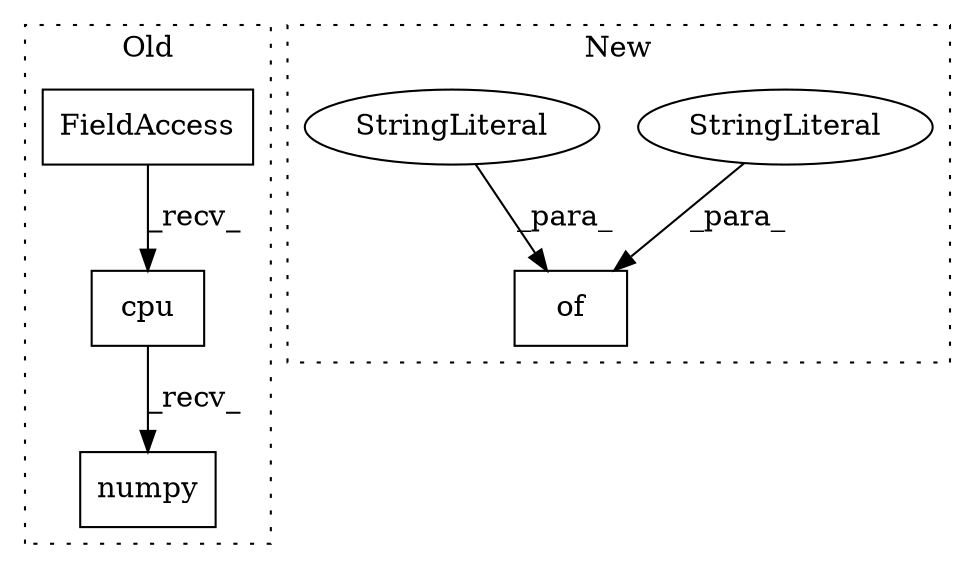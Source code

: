 digraph G {
subgraph cluster0 {
1 [label="cpu" a="32" s="7391" l="5" shape="box"];
4 [label="FieldAccess" a="22" s="7369" l="21" shape="box"];
5 [label="numpy" a="32" s="7397" l="7" shape="box"];
label = "Old";
style="dotted";
}
subgraph cluster1 {
2 [label="of" a="32" s="7281,7437" l="3,1" shape="box"];
3 [label="StringLiteral" a="45" s="7305" l="13" shape="ellipse"];
6 [label="StringLiteral" a="45" s="7383" l="15" shape="ellipse"];
label = "New";
style="dotted";
}
1 -> 5 [label="_recv_"];
3 -> 2 [label="_para_"];
4 -> 1 [label="_recv_"];
6 -> 2 [label="_para_"];
}